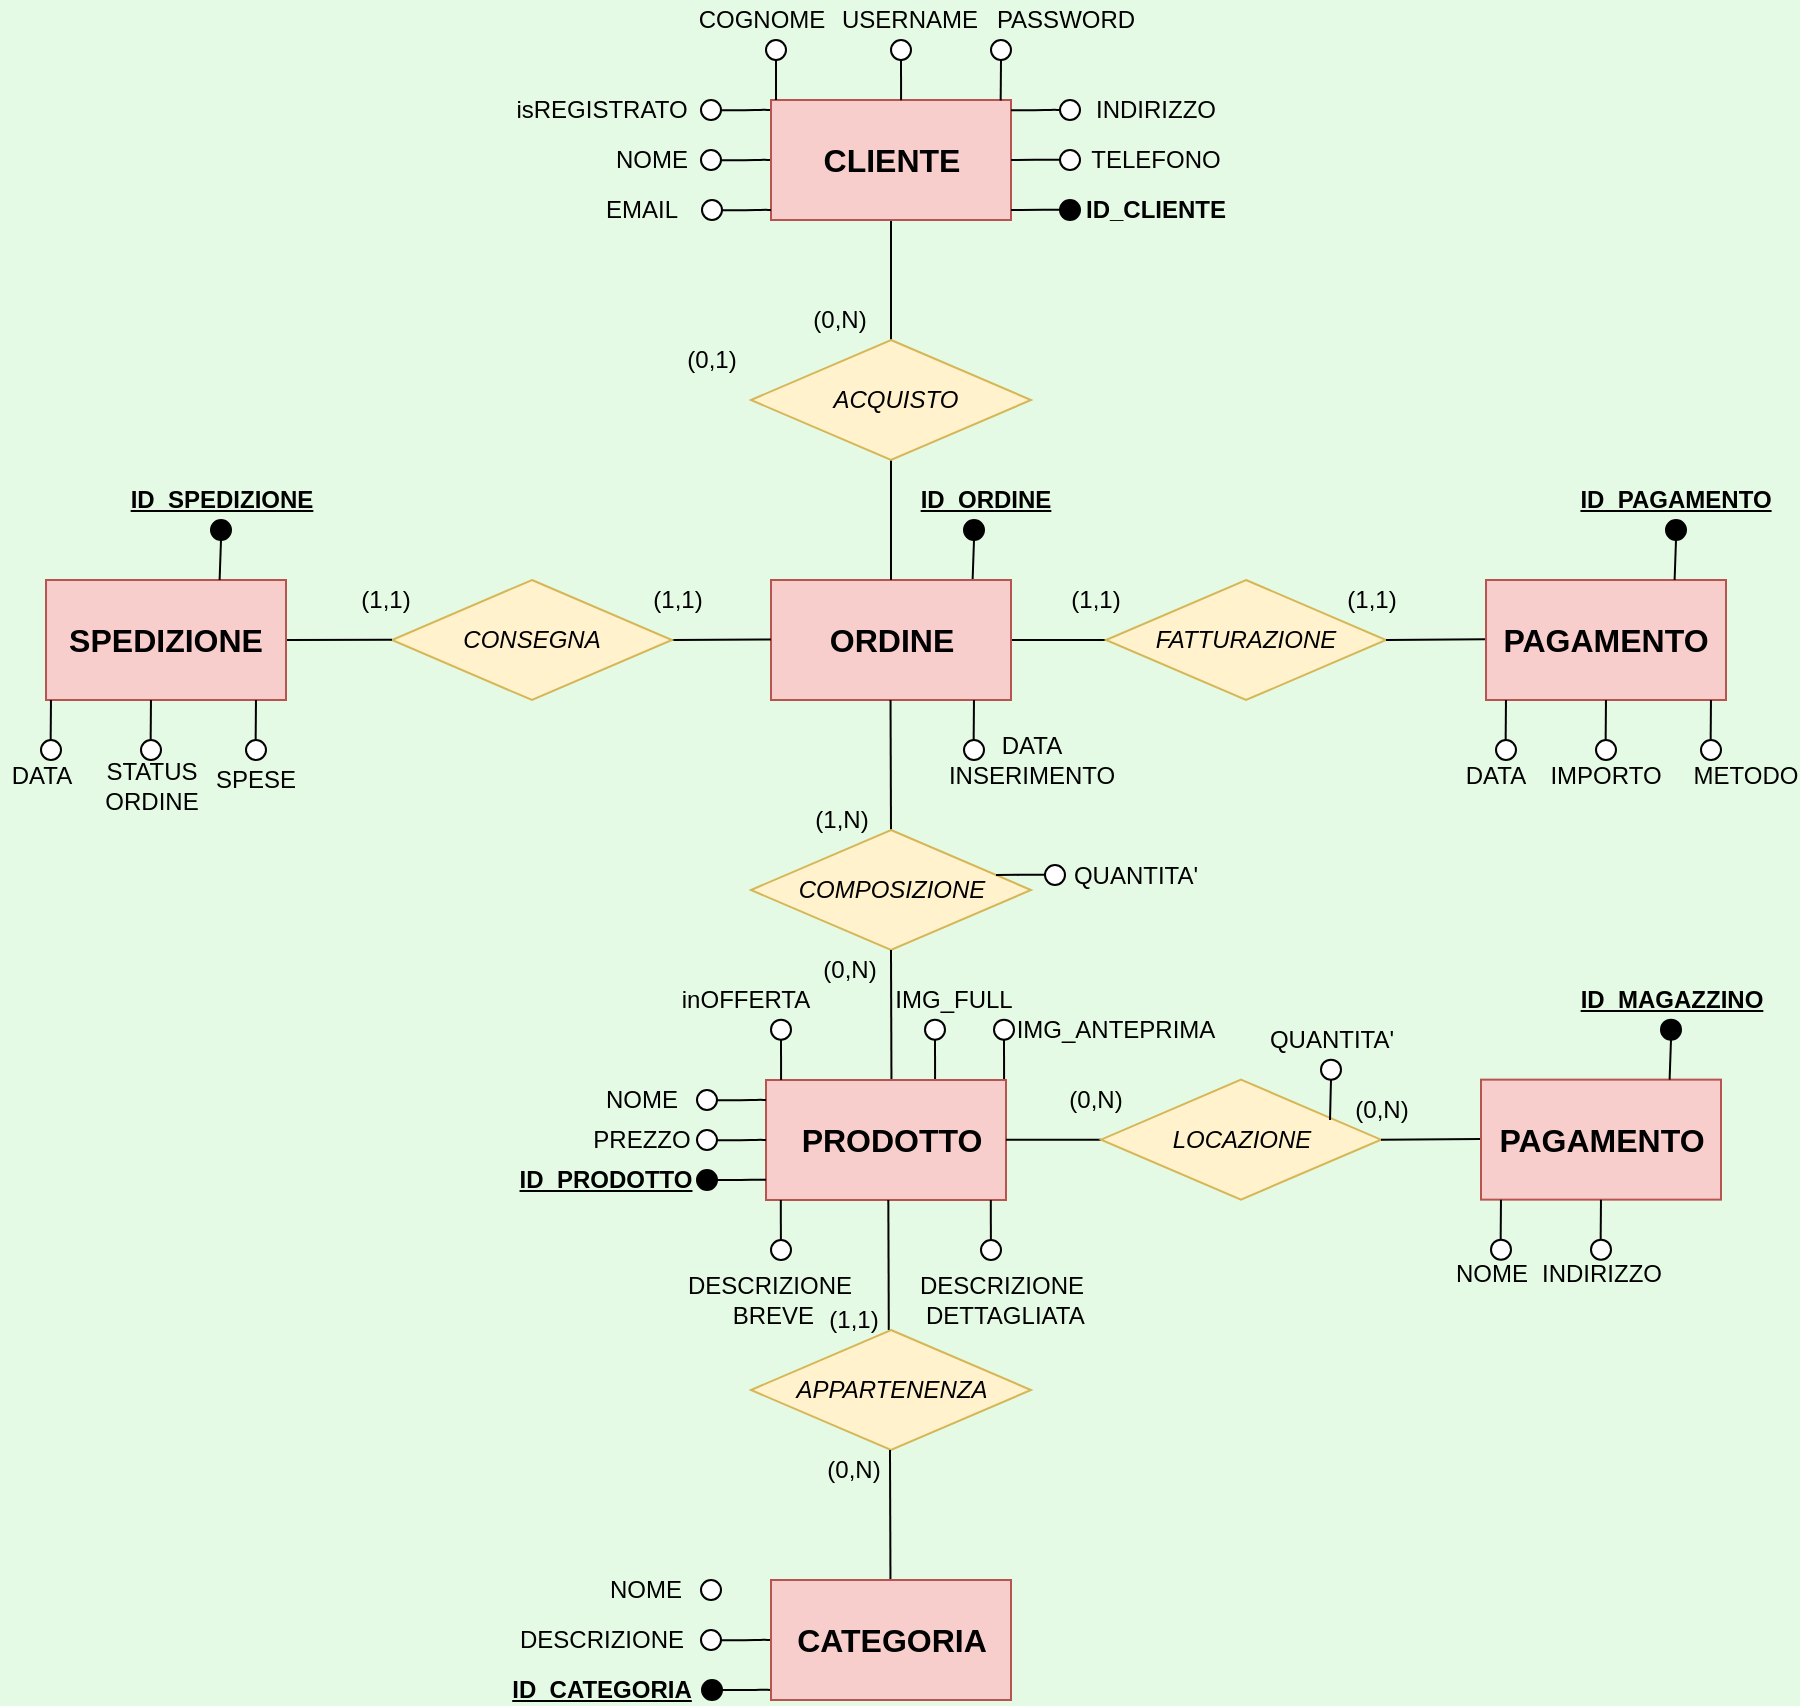 <mxfile version="14.4.8" type="github">
  <diagram id="qal2xUwV03HnHvQyyKJ_" name="Page-1">
    <mxGraphModel dx="1438" dy="548" grid="0" gridSize="10" guides="1" tooltips="1" connect="1" arrows="1" fold="1" page="0" pageScale="1" pageWidth="827" pageHeight="1169" background="#E5FAE4" math="0" shadow="0">
      <root>
        <mxCell id="0" />
        <mxCell id="1" parent="0" />
        <mxCell id="DYOanXtXaM0NkYIehZ69-20" value="ID_PRODOTTO" style="text;html=1;strokeColor=none;fillColor=none;align=center;verticalAlign=middle;whiteSpace=wrap;rounded=0;fontStyle=5" parent="1" vertex="1">
          <mxGeometry x="230" y="750" width="40" height="20" as="geometry" />
        </mxCell>
        <mxCell id="DYOanXtXaM0NkYIehZ69-23" value="PREZZO" style="text;html=1;strokeColor=none;fillColor=none;align=center;verticalAlign=middle;whiteSpace=wrap;rounded=0;" parent="1" vertex="1">
          <mxGeometry x="248" y="730" width="40" height="20" as="geometry" />
        </mxCell>
        <mxCell id="DYOanXtXaM0NkYIehZ69-41" value="QUANTITA&#39;" style="text;html=1;strokeColor=none;fillColor=none;align=center;verticalAlign=middle;whiteSpace=wrap;rounded=0;" parent="1" vertex="1">
          <mxGeometry x="592.5" y="679.82" width="40" height="20" as="geometry" />
        </mxCell>
        <mxCell id="DYOanXtXaM0NkYIehZ69-47" value="" style="ellipse;whiteSpace=wrap;html=1;fillColor=#000000;" parent="1" vertex="1">
          <mxGeometry x="295.5" y="755" width="10" height="10" as="geometry" />
        </mxCell>
        <mxCell id="DYOanXtXaM0NkYIehZ69-54" value="" style="endArrow=none;html=1;exitX=0.5;exitY=0;exitDx=0;exitDy=0;" parent="1" source="iE0uYkGe0EGQWXsVg_w--24" target="DYOanXtXaM0NkYIehZ69-55" edge="1">
          <mxGeometry width="50" height="50" relative="1" as="geometry">
            <mxPoint x="393" y="340" as="sourcePoint" />
            <mxPoint x="392.5" y="250" as="targetPoint" />
          </mxGeometry>
        </mxCell>
        <mxCell id="DYOanXtXaM0NkYIehZ69-55" value="" style="rounded=0;whiteSpace=wrap;html=1;fillColor=#f8cecc;strokeColor=#b85450;" parent="1" vertex="1">
          <mxGeometry x="332.5" y="220" width="120" height="60" as="geometry" />
        </mxCell>
        <mxCell id="DYOanXtXaM0NkYIehZ69-56" value="CLIENTE" style="text;html=1;strokeColor=none;fillColor=none;align=center;verticalAlign=middle;whiteSpace=wrap;rounded=0;fontStyle=1;fontSize=16;" parent="1" vertex="1">
          <mxGeometry x="372.5" y="240" width="40" height="20" as="geometry" />
        </mxCell>
        <mxCell id="DYOanXtXaM0NkYIehZ69-58" value="" style="endArrow=none;html=1;" parent="1" edge="1">
          <mxGeometry width="50" height="50" relative="1" as="geometry">
            <mxPoint x="532.5" y="390" as="sourcePoint" />
            <mxPoint x="532.5" y="390" as="targetPoint" />
          </mxGeometry>
        </mxCell>
        <mxCell id="DYOanXtXaM0NkYIehZ69-69" value="isREGISTRATO" style="text;html=1;strokeColor=none;fillColor=none;align=center;verticalAlign=middle;whiteSpace=wrap;rounded=0;" parent="1" vertex="1">
          <mxGeometry x="227.5" y="215" width="40" height="20" as="geometry" />
        </mxCell>
        <mxCell id="DYOanXtXaM0NkYIehZ69-74" value="" style="ellipse;whiteSpace=wrap;html=1;" parent="1" vertex="1">
          <mxGeometry x="297.5" y="220" width="10" height="10" as="geometry" />
        </mxCell>
        <mxCell id="DYOanXtXaM0NkYIehZ69-79" value="NOME" style="text;html=1;strokeColor=none;fillColor=none;align=center;verticalAlign=middle;whiteSpace=wrap;rounded=0;" parent="1" vertex="1">
          <mxGeometry x="253" y="240" width="40" height="20" as="geometry" />
        </mxCell>
        <mxCell id="DYOanXtXaM0NkYIehZ69-80" value="COGNOME" style="text;html=1;strokeColor=none;fillColor=none;align=center;verticalAlign=middle;whiteSpace=wrap;rounded=0;" parent="1" vertex="1">
          <mxGeometry x="307.5" y="170" width="40" height="20" as="geometry" />
        </mxCell>
        <mxCell id="DYOanXtXaM0NkYIehZ69-84" value="" style="ellipse;whiteSpace=wrap;html=1;" parent="1" vertex="1">
          <mxGeometry x="330" y="190" width="10" height="10" as="geometry" />
        </mxCell>
        <mxCell id="DYOanXtXaM0NkYIehZ69-87" value="USERNAME" style="text;html=1;strokeColor=none;fillColor=none;align=center;verticalAlign=middle;whiteSpace=wrap;rounded=0;" parent="1" vertex="1">
          <mxGeometry x="387" y="175" width="30" height="10" as="geometry" />
        </mxCell>
        <mxCell id="DYOanXtXaM0NkYIehZ69-88" value="PASSWORD" style="text;html=1;strokeColor=none;fillColor=none;align=center;verticalAlign=middle;whiteSpace=wrap;rounded=0;" parent="1" vertex="1">
          <mxGeometry x="460" y="170" width="40" height="20" as="geometry" />
        </mxCell>
        <mxCell id="DYOanXtXaM0NkYIehZ69-89" value="" style="ellipse;whiteSpace=wrap;html=1;" parent="1" vertex="1">
          <mxGeometry x="442.5" y="190" width="10" height="10" as="geometry" />
        </mxCell>
        <mxCell id="DYOanXtXaM0NkYIehZ69-90" value="" style="ellipse;whiteSpace=wrap;html=1;" parent="1" vertex="1">
          <mxGeometry x="392.5" y="190" width="10" height="10" as="geometry" />
        </mxCell>
        <mxCell id="DYOanXtXaM0NkYIehZ69-91" value="" style="endArrow=none;html=1;entryX=0.542;entryY=0.003;entryDx=0;entryDy=0;exitX=0.5;exitY=1;exitDx=0;exitDy=0;entryPerimeter=0;" parent="1" target="DYOanXtXaM0NkYIehZ69-55" edge="1">
          <mxGeometry width="50" height="50" relative="1" as="geometry">
            <mxPoint x="397.5" y="200" as="sourcePoint" />
            <mxPoint x="412.5" y="240" as="targetPoint" />
          </mxGeometry>
        </mxCell>
        <mxCell id="DYOanXtXaM0NkYIehZ69-92" value="" style="endArrow=none;html=1;entryX=0.957;entryY=0.004;entryDx=0;entryDy=0;entryPerimeter=0;exitX=0.5;exitY=1;exitDx=0;exitDy=0;" parent="1" source="DYOanXtXaM0NkYIehZ69-89" target="DYOanXtXaM0NkYIehZ69-55" edge="1">
          <mxGeometry width="50" height="50" relative="1" as="geometry">
            <mxPoint x="447" y="200" as="sourcePoint" />
            <mxPoint x="472.5" y="240" as="targetPoint" />
          </mxGeometry>
        </mxCell>
        <mxCell id="auYpaX9DGSH37GbMPXTJ-10" value="" style="ellipse;whiteSpace=wrap;html=1;" parent="1" vertex="1">
          <mxGeometry x="477" y="220" width="10" height="10" as="geometry" />
        </mxCell>
        <mxCell id="auYpaX9DGSH37GbMPXTJ-11" value="" style="endArrow=none;html=1;exitX=1;exitY=0.5;exitDx=0;exitDy=0;" parent="1" edge="1">
          <mxGeometry width="50" height="50" relative="1" as="geometry">
            <mxPoint x="452.5" y="250" as="sourcePoint" />
            <mxPoint x="480" y="250" as="targetPoint" />
            <Array as="points">
              <mxPoint x="474.5" y="249.86" />
            </Array>
          </mxGeometry>
        </mxCell>
        <mxCell id="auYpaX9DGSH37GbMPXTJ-12" value="" style="ellipse;whiteSpace=wrap;html=1;" parent="1" vertex="1">
          <mxGeometry x="477" y="245" width="10" height="10" as="geometry" />
        </mxCell>
        <mxCell id="auYpaX9DGSH37GbMPXTJ-13" value="INDIRIZZO" style="text;html=1;strokeColor=none;fillColor=none;align=center;verticalAlign=middle;whiteSpace=wrap;rounded=0;" parent="1" vertex="1">
          <mxGeometry x="505" y="215" width="40" height="20" as="geometry" />
        </mxCell>
        <mxCell id="auYpaX9DGSH37GbMPXTJ-14" value="TELEFONO" style="text;html=1;strokeColor=none;fillColor=none;align=center;verticalAlign=middle;whiteSpace=wrap;rounded=0;" parent="1" vertex="1">
          <mxGeometry x="505" y="240" width="40" height="20" as="geometry" />
        </mxCell>
        <mxCell id="auYpaX9DGSH37GbMPXTJ-15" value="" style="endArrow=none;html=1;exitX=1;exitY=0.5;exitDx=0;exitDy=0;" parent="1" edge="1">
          <mxGeometry width="50" height="50" relative="1" as="geometry">
            <mxPoint x="452.5" y="275" as="sourcePoint" />
            <mxPoint x="480" y="275" as="targetPoint" />
            <Array as="points">
              <mxPoint x="462.5" y="275" />
              <mxPoint x="474.5" y="274.86" />
            </Array>
          </mxGeometry>
        </mxCell>
        <mxCell id="auYpaX9DGSH37GbMPXTJ-16" value="" style="ellipse;whiteSpace=wrap;html=1;fillColor=#000000;" parent="1" vertex="1">
          <mxGeometry x="477" y="270" width="10" height="10" as="geometry" />
        </mxCell>
        <mxCell id="auYpaX9DGSH37GbMPXTJ-17" value="ID_CLIENTE" style="text;html=1;strokeColor=none;fillColor=none;align=center;verticalAlign=middle;whiteSpace=wrap;rounded=0;fontStyle=1" parent="1" vertex="1">
          <mxGeometry x="505" y="265" width="40" height="20" as="geometry" />
        </mxCell>
        <mxCell id="auYpaX9DGSH37GbMPXTJ-25" value="EMAIL" style="text;html=1;strokeColor=none;fillColor=none;align=center;verticalAlign=middle;whiteSpace=wrap;rounded=0;" parent="1" vertex="1">
          <mxGeometry x="248" y="265" width="40" height="20" as="geometry" />
        </mxCell>
        <mxCell id="auYpaX9DGSH37GbMPXTJ-30" value="QUANTITA&#39;" style="text;html=1;strokeColor=none;fillColor=none;align=center;verticalAlign=middle;whiteSpace=wrap;rounded=0;" parent="1" vertex="1">
          <mxGeometry x="495" y="597.5" width="40" height="20" as="geometry" />
        </mxCell>
        <mxCell id="auYpaX9DGSH37GbMPXTJ-42" value="DESCRIZIONE&lt;br&gt;&amp;nbsp;BREVE" style="text;html=1;strokeColor=none;fillColor=none;align=center;verticalAlign=middle;whiteSpace=wrap;rounded=0;" parent="1" vertex="1">
          <mxGeometry x="312" y="810" width="40" height="20" as="geometry" />
        </mxCell>
        <mxCell id="auYpaX9DGSH37GbMPXTJ-47" value="NOME" style="text;html=1;strokeColor=none;fillColor=none;align=center;verticalAlign=middle;whiteSpace=wrap;rounded=0;" parent="1" vertex="1">
          <mxGeometry x="248" y="710" width="40" height="20" as="geometry" />
        </mxCell>
        <mxCell id="auYpaX9DGSH37GbMPXTJ-56" value="ID_CATEGORIA" style="text;html=1;strokeColor=none;fillColor=none;align=center;verticalAlign=middle;whiteSpace=wrap;rounded=0;fontStyle=5" parent="1" vertex="1">
          <mxGeometry x="227.5" y="1010" width="40" height="10" as="geometry" />
        </mxCell>
        <mxCell id="auYpaX9DGSH37GbMPXTJ-58" value="DESCRIZIONE" style="text;html=1;strokeColor=none;fillColor=none;align=center;verticalAlign=middle;whiteSpace=wrap;rounded=0;" parent="1" vertex="1">
          <mxGeometry x="227.5" y="985" width="40" height="10" as="geometry" />
        </mxCell>
        <mxCell id="auYpaX9DGSH37GbMPXTJ-62" value="NOME" style="text;html=1;strokeColor=none;fillColor=none;align=center;verticalAlign=middle;whiteSpace=wrap;rounded=0;" parent="1" vertex="1">
          <mxGeometry x="250" y="955" width="40" height="20" as="geometry" />
        </mxCell>
        <mxCell id="auYpaX9DGSH37GbMPXTJ-69" value="" style="endArrow=none;html=1;entryX=1;entryY=0.5;entryDx=0;entryDy=0;exitX=0;exitY=0.5;exitDx=0;exitDy=0;" parent="1" source="iE0uYkGe0EGQWXsVg_w--71" target="iE0uYkGe0EGQWXsVg_w--3" edge="1">
          <mxGeometry width="50" height="50" relative="1" as="geometry">
            <mxPoint x="495" y="490" as="sourcePoint" />
            <mxPoint x="450" y="490" as="targetPoint" />
          </mxGeometry>
        </mxCell>
        <mxCell id="auYpaX9DGSH37GbMPXTJ-77" value="ID_PAGAMENTO" style="text;html=1;strokeColor=none;fillColor=none;align=center;verticalAlign=middle;whiteSpace=wrap;rounded=0;fontStyle=5" parent="1" vertex="1">
          <mxGeometry x="765" y="410" width="40" height="20" as="geometry" />
        </mxCell>
        <mxCell id="auYpaX9DGSH37GbMPXTJ-86" value="IMPORTO" style="text;html=1;strokeColor=none;fillColor=none;align=center;verticalAlign=middle;whiteSpace=wrap;rounded=0;" parent="1" vertex="1">
          <mxGeometry x="730" y="550" width="40" height="15" as="geometry" />
        </mxCell>
        <mxCell id="auYpaX9DGSH37GbMPXTJ-87" value="DATA" style="text;html=1;strokeColor=none;fillColor=none;align=center;verticalAlign=middle;whiteSpace=wrap;rounded=0;" parent="1" vertex="1">
          <mxGeometry x="675" y="550" width="40" height="15" as="geometry" />
        </mxCell>
        <mxCell id="auYpaX9DGSH37GbMPXTJ-89" value="ID_ORDINE" style="text;html=1;strokeColor=none;fillColor=none;align=center;verticalAlign=middle;whiteSpace=wrap;rounded=0;fontStyle=5" parent="1" vertex="1">
          <mxGeometry x="420" y="410" width="40" height="20" as="geometry" />
        </mxCell>
        <mxCell id="auYpaX9DGSH37GbMPXTJ-90" value="" style="ellipse;whiteSpace=wrap;html=1;fillColor=#000000;" parent="1" vertex="1">
          <mxGeometry x="429" y="430" width="10" height="10" as="geometry" />
        </mxCell>
        <mxCell id="auYpaX9DGSH37GbMPXTJ-91" value="" style="endArrow=none;html=1;" parent="1" edge="1">
          <mxGeometry width="50" height="50" relative="1" as="geometry">
            <mxPoint x="433.31" y="460" as="sourcePoint" />
            <mxPoint x="434" y="440" as="targetPoint" />
          </mxGeometry>
        </mxCell>
        <mxCell id="auYpaX9DGSH37GbMPXTJ-93" value="" style="ellipse;whiteSpace=wrap;html=1;" parent="1" vertex="1">
          <mxGeometry x="429" y="540" width="10" height="10" as="geometry" />
        </mxCell>
        <mxCell id="auYpaX9DGSH37GbMPXTJ-94" value="DATA INSERIMENTO&lt;br&gt;" style="text;html=1;strokeColor=none;fillColor=none;align=center;verticalAlign=middle;whiteSpace=wrap;rounded=0;" parent="1" vertex="1">
          <mxGeometry x="442.5" y="540" width="40" height="20" as="geometry" />
        </mxCell>
        <mxCell id="auYpaX9DGSH37GbMPXTJ-100" value="ID_SPEDIZIONE" style="text;html=1;strokeColor=none;fillColor=none;align=center;verticalAlign=middle;whiteSpace=wrap;rounded=0;fontStyle=5" parent="1" vertex="1">
          <mxGeometry x="37.5" y="415" width="40" height="10" as="geometry" />
        </mxCell>
        <mxCell id="auYpaX9DGSH37GbMPXTJ-107" value="STATUS ORDINE" style="text;html=1;strokeColor=none;fillColor=none;align=center;verticalAlign=middle;whiteSpace=wrap;rounded=0;" parent="1" vertex="1">
          <mxGeometry x="2.5" y="557.5" width="40" height="10" as="geometry" />
        </mxCell>
        <mxCell id="auYpaX9DGSH37GbMPXTJ-115" value="SPESE" style="text;html=1;strokeColor=none;fillColor=none;align=center;verticalAlign=middle;whiteSpace=wrap;rounded=0;" parent="1" vertex="1">
          <mxGeometry x="55" y="550" width="40" height="20" as="geometry" />
        </mxCell>
        <mxCell id="auYpaX9DGSH37GbMPXTJ-118" value="METODO" style="text;html=1;strokeColor=none;fillColor=none;align=center;verticalAlign=middle;whiteSpace=wrap;rounded=0;" parent="1" vertex="1">
          <mxGeometry x="800" y="547.5" width="40" height="20" as="geometry" />
        </mxCell>
        <mxCell id="auYpaX9DGSH37GbMPXTJ-123" value="IMG_FULL" style="text;html=1;strokeColor=none;fillColor=none;align=center;verticalAlign=middle;whiteSpace=wrap;rounded=0;" parent="1" vertex="1">
          <mxGeometry x="394" y="659.82" width="60" height="20" as="geometry" />
        </mxCell>
        <mxCell id="auYpaX9DGSH37GbMPXTJ-124" value="IMG_ANTEPRIMA" style="text;html=1;strokeColor=none;fillColor=none;align=center;verticalAlign=middle;whiteSpace=wrap;rounded=0;" parent="1" vertex="1">
          <mxGeometry x="474.5" y="674.82" width="60" height="20" as="geometry" />
        </mxCell>
        <mxCell id="auYpaX9DGSH37GbMPXTJ-135" value="(0,N)" style="text;html=1;strokeColor=none;fillColor=none;align=center;verticalAlign=middle;whiteSpace=wrap;rounded=0;" parent="1" vertex="1">
          <mxGeometry x="347" y="320" width="40" height="20" as="geometry" />
        </mxCell>
        <mxCell id="auYpaX9DGSH37GbMPXTJ-136" value="(1,1)" style="text;html=1;strokeColor=none;fillColor=none;align=center;verticalAlign=middle;whiteSpace=wrap;rounded=0;" parent="1" vertex="1">
          <mxGeometry x="265.5" y="460" width="40" height="20" as="geometry" />
        </mxCell>
        <mxCell id="auYpaX9DGSH37GbMPXTJ-137" value="(1,1)" style="text;html=1;strokeColor=none;fillColor=none;align=center;verticalAlign=middle;whiteSpace=wrap;rounded=0;" parent="1" vertex="1">
          <mxGeometry x="120" y="460" width="40" height="20" as="geometry" />
        </mxCell>
        <mxCell id="auYpaX9DGSH37GbMPXTJ-138" value="(0,1)" style="text;html=1;strokeColor=none;fillColor=none;align=center;verticalAlign=middle;whiteSpace=wrap;rounded=0;" parent="1" vertex="1">
          <mxGeometry x="283" y="340" width="40" height="20" as="geometry" />
        </mxCell>
        <mxCell id="auYpaX9DGSH37GbMPXTJ-140" value="(1,1)" style="text;html=1;strokeColor=none;fillColor=none;align=center;verticalAlign=middle;whiteSpace=wrap;rounded=0;" parent="1" vertex="1">
          <mxGeometry x="475" y="460" width="40" height="20" as="geometry" />
        </mxCell>
        <mxCell id="auYpaX9DGSH37GbMPXTJ-141" value="(1,1)" style="text;html=1;strokeColor=none;fillColor=none;align=center;verticalAlign=middle;whiteSpace=wrap;rounded=0;" parent="1" vertex="1">
          <mxGeometry x="612.5" y="460" width="40" height="20" as="geometry" />
        </mxCell>
        <mxCell id="auYpaX9DGSH37GbMPXTJ-142" value="(1,N)" style="text;html=1;strokeColor=none;fillColor=none;align=center;verticalAlign=middle;whiteSpace=wrap;rounded=0;" parent="1" vertex="1">
          <mxGeometry x="347.5" y="570" width="40" height="20" as="geometry" />
        </mxCell>
        <mxCell id="auYpaX9DGSH37GbMPXTJ-143" value="(0,N)" style="text;html=1;strokeColor=none;fillColor=none;align=center;verticalAlign=middle;whiteSpace=wrap;rounded=0;" parent="1" vertex="1">
          <mxGeometry x="352" y="645" width="40" height="20" as="geometry" />
        </mxCell>
        <mxCell id="auYpaX9DGSH37GbMPXTJ-144" value="(0,N)" style="text;html=1;strokeColor=none;fillColor=none;align=center;verticalAlign=middle;whiteSpace=wrap;rounded=0;" parent="1" vertex="1">
          <mxGeometry x="474.5" y="710" width="40" height="20" as="geometry" />
        </mxCell>
        <mxCell id="auYpaX9DGSH37GbMPXTJ-145" value="(0,N)" style="text;html=1;strokeColor=none;fillColor=none;align=center;verticalAlign=middle;whiteSpace=wrap;rounded=0;" parent="1" vertex="1">
          <mxGeometry x="617.5" y="715" width="40" height="20" as="geometry" />
        </mxCell>
        <mxCell id="auYpaX9DGSH37GbMPXTJ-146" value="(1,1)" style="text;html=1;strokeColor=none;fillColor=none;align=center;verticalAlign=middle;whiteSpace=wrap;rounded=0;" parent="1" vertex="1">
          <mxGeometry x="354" y="820" width="40" height="20" as="geometry" />
        </mxCell>
        <mxCell id="auYpaX9DGSH37GbMPXTJ-148" value="(0,N)" style="text;html=1;strokeColor=none;fillColor=none;align=center;verticalAlign=middle;whiteSpace=wrap;rounded=0;" parent="1" vertex="1">
          <mxGeometry x="354" y="895" width="40" height="20" as="geometry" />
        </mxCell>
        <mxCell id="iE0uYkGe0EGQWXsVg_w--3" value="" style="rounded=0;whiteSpace=wrap;html=1;fillColor=#f8cecc;strokeColor=#b85450;" parent="1" vertex="1">
          <mxGeometry x="332.5" y="460" width="120" height="60" as="geometry" />
        </mxCell>
        <mxCell id="iE0uYkGe0EGQWXsVg_w--4" value="" style="endArrow=none;html=1;exitX=0.5;exitY=0;exitDx=0;exitDy=0;" parent="1" source="iE0uYkGe0EGQWXsVg_w--3" edge="1">
          <mxGeometry width="50" height="50" relative="1" as="geometry">
            <mxPoint x="392.83" y="460" as="sourcePoint" />
            <mxPoint x="392.497" y="400" as="targetPoint" />
          </mxGeometry>
        </mxCell>
        <mxCell id="iE0uYkGe0EGQWXsVg_w--5" value="ORDINE" style="text;html=1;strokeColor=none;fillColor=none;align=center;verticalAlign=middle;whiteSpace=wrap;rounded=0;fontStyle=1;fontSize=16;" parent="1" vertex="1">
          <mxGeometry x="372.5" y="467.5" width="40" height="45" as="geometry" />
        </mxCell>
        <mxCell id="iE0uYkGe0EGQWXsVg_w--10" value="" style="endArrow=none;html=1;entryX=0.536;entryY=-0.016;entryDx=0;entryDy=0;entryPerimeter=0;exitX=0.5;exitY=1;exitDx=0;exitDy=0;" parent="1" source="DYOanXtXaM0NkYIehZ69-84" edge="1">
          <mxGeometry width="50" height="50" relative="1" as="geometry">
            <mxPoint x="335" y="201" as="sourcePoint" />
            <mxPoint x="335.0" y="220.0" as="targetPoint" />
          </mxGeometry>
        </mxCell>
        <mxCell id="iE0uYkGe0EGQWXsVg_w--17" value="" style="endArrow=none;html=1;entryX=0;entryY=0.5;entryDx=0;entryDy=0;" parent="1" edge="1">
          <mxGeometry width="50" height="50" relative="1" as="geometry">
            <mxPoint x="452.5" y="225.1" as="sourcePoint" />
            <mxPoint x="477.0" y="225" as="targetPoint" />
            <Array as="points">
              <mxPoint x="464.5" y="225.1" />
              <mxPoint x="474.5" y="224.9" />
            </Array>
          </mxGeometry>
        </mxCell>
        <mxCell id="iE0uYkGe0EGQWXsVg_w--18" value="" style="endArrow=none;html=1;entryX=0;entryY=0.5;entryDx=0;entryDy=0;" parent="1" edge="1">
          <mxGeometry width="50" height="50" relative="1" as="geometry">
            <mxPoint x="307.5" y="225.1" as="sourcePoint" />
            <mxPoint x="332.0" y="225" as="targetPoint" />
            <Array as="points">
              <mxPoint x="319.5" y="225.1" />
              <mxPoint x="329.5" y="224.9" />
            </Array>
          </mxGeometry>
        </mxCell>
        <mxCell id="iE0uYkGe0EGQWXsVg_w--19" value="" style="ellipse;whiteSpace=wrap;html=1;" parent="1" vertex="1">
          <mxGeometry x="297.5" y="245" width="10" height="10" as="geometry" />
        </mxCell>
        <mxCell id="iE0uYkGe0EGQWXsVg_w--20" value="" style="endArrow=none;html=1;entryX=0;entryY=0.5;entryDx=0;entryDy=0;" parent="1" edge="1">
          <mxGeometry width="50" height="50" relative="1" as="geometry">
            <mxPoint x="307.5" y="250.1" as="sourcePoint" />
            <mxPoint x="332.0" y="250" as="targetPoint" />
            <Array as="points">
              <mxPoint x="319.5" y="250.1" />
              <mxPoint x="329.5" y="249.9" />
            </Array>
          </mxGeometry>
        </mxCell>
        <mxCell id="iE0uYkGe0EGQWXsVg_w--21" value="" style="ellipse;whiteSpace=wrap;html=1;" parent="1" vertex="1">
          <mxGeometry x="298" y="270" width="10" height="10" as="geometry" />
        </mxCell>
        <mxCell id="iE0uYkGe0EGQWXsVg_w--22" value="" style="endArrow=none;html=1;entryX=0;entryY=0.5;entryDx=0;entryDy=0;" parent="1" edge="1">
          <mxGeometry width="50" height="50" relative="1" as="geometry">
            <mxPoint x="308" y="275.1" as="sourcePoint" />
            <mxPoint x="332.5" y="275" as="targetPoint" />
            <Array as="points">
              <mxPoint x="320" y="275.1" />
              <mxPoint x="330" y="274.9" />
            </Array>
          </mxGeometry>
        </mxCell>
        <mxCell id="iE0uYkGe0EGQWXsVg_w--24" value="" style="rhombus;whiteSpace=wrap;html=1;fillColor=#fff2cc;strokeColor=#d6b656;" parent="1" vertex="1">
          <mxGeometry x="322.5" y="340" width="140" height="60" as="geometry" />
        </mxCell>
        <mxCell id="iE0uYkGe0EGQWXsVg_w--25" value="ACQUISTO" style="text;html=1;strokeColor=none;fillColor=none;align=center;verticalAlign=middle;whiteSpace=wrap;rounded=0;fontStyle=2" parent="1" vertex="1">
          <mxGeometry x="375" y="360" width="40" height="20" as="geometry" />
        </mxCell>
        <mxCell id="iE0uYkGe0EGQWXsVg_w--26" value="" style="endArrow=none;html=1;exitX=0.5;exitY=0;exitDx=0;exitDy=0;" parent="1" source="iE0uYkGe0EGQWXsVg_w--28" edge="1">
          <mxGeometry width="50" height="50" relative="1" as="geometry">
            <mxPoint x="392.27" y="580" as="sourcePoint" />
            <mxPoint x="392.267" y="520" as="targetPoint" />
          </mxGeometry>
        </mxCell>
        <mxCell id="iE0uYkGe0EGQWXsVg_w--28" value="COMPOSIZIONE" style="rhombus;whiteSpace=wrap;html=1;fillColor=#fff2cc;strokeColor=#d6b656;fontStyle=2" parent="1" vertex="1">
          <mxGeometry x="322.5" y="585" width="140" height="60" as="geometry" />
        </mxCell>
        <mxCell id="iE0uYkGe0EGQWXsVg_w--29" value="" style="endArrow=none;html=1;exitX=1;exitY=0.5;exitDx=0;exitDy=0;" parent="1" edge="1">
          <mxGeometry width="50" height="50" relative="1" as="geometry">
            <mxPoint x="445" y="607.5" as="sourcePoint" />
            <mxPoint x="472.5" y="607.5" as="targetPoint" />
            <Array as="points">
              <mxPoint x="467" y="607.36" />
            </Array>
          </mxGeometry>
        </mxCell>
        <mxCell id="iE0uYkGe0EGQWXsVg_w--30" value="" style="ellipse;whiteSpace=wrap;html=1;" parent="1" vertex="1">
          <mxGeometry x="469.5" y="602.5" width="10" height="10" as="geometry" />
        </mxCell>
        <mxCell id="iE0uYkGe0EGQWXsVg_w--32" value="" style="endArrow=none;html=1;exitX=0.5;exitY=0;exitDx=0;exitDy=0;" parent="1" edge="1">
          <mxGeometry width="50" height="50" relative="1" as="geometry">
            <mxPoint x="392.73" y="710" as="sourcePoint" />
            <mxPoint x="392.497" y="645.0" as="targetPoint" />
          </mxGeometry>
        </mxCell>
        <mxCell id="iE0uYkGe0EGQWXsVg_w--33" value="" style="endArrow=none;html=1;entryX=0.957;entryY=0.004;entryDx=0;entryDy=0;entryPerimeter=0;exitX=0.5;exitY=1;exitDx=0;exitDy=0;" parent="1" edge="1">
          <mxGeometry width="50" height="50" relative="1" as="geometry">
            <mxPoint x="433.99" y="520" as="sourcePoint" />
            <mxPoint x="433.83" y="540.24" as="targetPoint" />
          </mxGeometry>
        </mxCell>
        <mxCell id="iE0uYkGe0EGQWXsVg_w--35" value="" style="ellipse;whiteSpace=wrap;html=1;" parent="1" vertex="1">
          <mxGeometry x="409.5" y="679.82" width="10" height="10" as="geometry" />
        </mxCell>
        <mxCell id="iE0uYkGe0EGQWXsVg_w--36" value="" style="endArrow=none;html=1;entryX=0.542;entryY=0.003;entryDx=0;entryDy=0;exitX=0.5;exitY=1;exitDx=0;exitDy=0;entryPerimeter=0;" parent="1" edge="1">
          <mxGeometry width="50" height="50" relative="1" as="geometry">
            <mxPoint x="414.5" y="689.82" as="sourcePoint" />
            <mxPoint x="414.54" y="710.0" as="targetPoint" />
          </mxGeometry>
        </mxCell>
        <mxCell id="iE0uYkGe0EGQWXsVg_w--37" value="" style="ellipse;whiteSpace=wrap;html=1;" parent="1" vertex="1">
          <mxGeometry x="444" y="679.82" width="10" height="10" as="geometry" />
        </mxCell>
        <mxCell id="iE0uYkGe0EGQWXsVg_w--38" value="" style="endArrow=none;html=1;entryX=0.542;entryY=0.003;entryDx=0;entryDy=0;exitX=0.5;exitY=1;exitDx=0;exitDy=0;entryPerimeter=0;" parent="1" edge="1">
          <mxGeometry width="50" height="50" relative="1" as="geometry">
            <mxPoint x="449" y="689.82" as="sourcePoint" />
            <mxPoint x="449.04" y="710" as="targetPoint" />
          </mxGeometry>
        </mxCell>
        <mxCell id="iE0uYkGe0EGQWXsVg_w--41" value="" style="rounded=0;whiteSpace=wrap;html=1;fillColor=#f8cecc;strokeColor=#b85450;" parent="1" vertex="1">
          <mxGeometry x="330" y="710" width="120" height="60" as="geometry" />
        </mxCell>
        <mxCell id="iE0uYkGe0EGQWXsVg_w--42" value="PRODOTTO" style="text;html=1;strokeColor=none;fillColor=none;align=center;verticalAlign=middle;whiteSpace=wrap;rounded=0;fontStyle=1;fontSize=16;" parent="1" vertex="1">
          <mxGeometry x="337.5" y="730" width="110" height="20" as="geometry" />
        </mxCell>
        <mxCell id="iE0uYkGe0EGQWXsVg_w--43" value="" style="ellipse;whiteSpace=wrap;html=1;" parent="1" vertex="1">
          <mxGeometry x="332.5" y="679.82" width="10" height="10" as="geometry" />
        </mxCell>
        <mxCell id="iE0uYkGe0EGQWXsVg_w--44" value="" style="endArrow=none;html=1;entryX=0.542;entryY=0.003;entryDx=0;entryDy=0;exitX=0.5;exitY=1;exitDx=0;exitDy=0;entryPerimeter=0;" parent="1" edge="1">
          <mxGeometry width="50" height="50" relative="1" as="geometry">
            <mxPoint x="337.5" y="689.82" as="sourcePoint" />
            <mxPoint x="337.54" y="710" as="targetPoint" />
          </mxGeometry>
        </mxCell>
        <mxCell id="iE0uYkGe0EGQWXsVg_w--45" value="inOFFERTA" style="text;html=1;strokeColor=none;fillColor=none;align=center;verticalAlign=middle;whiteSpace=wrap;rounded=0;" parent="1" vertex="1">
          <mxGeometry x="290" y="659.82" width="60" height="20" as="geometry" />
        </mxCell>
        <mxCell id="iE0uYkGe0EGQWXsVg_w--46" value="" style="ellipse;whiteSpace=wrap;html=1;" parent="1" vertex="1">
          <mxGeometry x="295.5" y="715" width="10" height="10" as="geometry" />
        </mxCell>
        <mxCell id="iE0uYkGe0EGQWXsVg_w--47" value="" style="endArrow=none;html=1;entryX=0;entryY=0.5;entryDx=0;entryDy=0;" parent="1" edge="1">
          <mxGeometry width="50" height="50" relative="1" as="geometry">
            <mxPoint x="305.5" y="720.1" as="sourcePoint" />
            <mxPoint x="330.0" y="720" as="targetPoint" />
            <Array as="points">
              <mxPoint x="317.5" y="720.1" />
              <mxPoint x="327.5" y="719.9" />
            </Array>
          </mxGeometry>
        </mxCell>
        <mxCell id="iE0uYkGe0EGQWXsVg_w--50" value="" style="ellipse;whiteSpace=wrap;html=1;" parent="1" vertex="1">
          <mxGeometry x="295.5" y="735" width="10" height="10" as="geometry" />
        </mxCell>
        <mxCell id="iE0uYkGe0EGQWXsVg_w--51" value="" style="endArrow=none;html=1;entryX=0;entryY=0.5;entryDx=0;entryDy=0;" parent="1" edge="1">
          <mxGeometry width="50" height="50" relative="1" as="geometry">
            <mxPoint x="305.5" y="740.1" as="sourcePoint" />
            <mxPoint x="330.0" y="740" as="targetPoint" />
            <Array as="points">
              <mxPoint x="317.5" y="740.1" />
              <mxPoint x="327.5" y="739.9" />
            </Array>
          </mxGeometry>
        </mxCell>
        <mxCell id="iE0uYkGe0EGQWXsVg_w--52" value="" style="endArrow=none;html=1;entryX=0;entryY=0.5;entryDx=0;entryDy=0;" parent="1" edge="1">
          <mxGeometry width="50" height="50" relative="1" as="geometry">
            <mxPoint x="305.5" y="760.0" as="sourcePoint" />
            <mxPoint x="330.0" y="759.9" as="targetPoint" />
            <Array as="points">
              <mxPoint x="317.5" y="760" />
              <mxPoint x="327.5" y="759.8" />
            </Array>
          </mxGeometry>
        </mxCell>
        <mxCell id="iE0uYkGe0EGQWXsVg_w--53" value="" style="endArrow=none;html=1;entryX=0.542;entryY=0.003;entryDx=0;entryDy=0;exitX=0.5;exitY=1;exitDx=0;exitDy=0;entryPerimeter=0;" parent="1" edge="1">
          <mxGeometry width="50" height="50" relative="1" as="geometry">
            <mxPoint x="337.4" y="770.0" as="sourcePoint" />
            <mxPoint x="337.44" y="790.18" as="targetPoint" />
          </mxGeometry>
        </mxCell>
        <mxCell id="iE0uYkGe0EGQWXsVg_w--54" value="" style="ellipse;whiteSpace=wrap;html=1;" parent="1" vertex="1">
          <mxGeometry x="332.5" y="790" width="10" height="10" as="geometry" />
        </mxCell>
        <mxCell id="iE0uYkGe0EGQWXsVg_w--55" value="" style="endArrow=none;html=1;exitX=0.5;exitY=0;exitDx=0;exitDy=0;" parent="1" edge="1">
          <mxGeometry width="50" height="50" relative="1" as="geometry">
            <mxPoint x="391.4" y="835" as="sourcePoint" />
            <mxPoint x="391.167" y="770" as="targetPoint" />
          </mxGeometry>
        </mxCell>
        <mxCell id="iE0uYkGe0EGQWXsVg_w--57" value="APPARTENENZA" style="rhombus;whiteSpace=wrap;html=1;fillColor=#fff2cc;strokeColor=#d6b656;fontStyle=2" parent="1" vertex="1">
          <mxGeometry x="322.5" y="835" width="140" height="60" as="geometry" />
        </mxCell>
        <mxCell id="iE0uYkGe0EGQWXsVg_w--58" value="" style="endArrow=none;html=1;exitX=0.5;exitY=0;exitDx=0;exitDy=0;" parent="1" edge="1">
          <mxGeometry width="50" height="50" relative="1" as="geometry">
            <mxPoint x="392.23" y="960" as="sourcePoint" />
            <mxPoint x="391.997" y="895" as="targetPoint" />
          </mxGeometry>
        </mxCell>
        <mxCell id="iE0uYkGe0EGQWXsVg_w--59" value="CATEGORIA" style="rounded=0;whiteSpace=wrap;html=1;fillColor=#f8cecc;strokeColor=#b85450;fontStyle=1;fontSize=16;" parent="1" vertex="1">
          <mxGeometry x="332.5" y="960" width="120" height="60" as="geometry" />
        </mxCell>
        <mxCell id="iE0uYkGe0EGQWXsVg_w--61" value="DESCRIZIONE&lt;br&gt;&amp;nbsp;DETTAGLIATA" style="text;html=1;strokeColor=none;fillColor=none;align=center;verticalAlign=middle;whiteSpace=wrap;rounded=0;" parent="1" vertex="1">
          <mxGeometry x="427.5" y="810" width="40" height="20" as="geometry" />
        </mxCell>
        <mxCell id="iE0uYkGe0EGQWXsVg_w--62" value="" style="endArrow=none;html=1;entryX=0.542;entryY=0.003;entryDx=0;entryDy=0;exitX=0.5;exitY=1;exitDx=0;exitDy=0;entryPerimeter=0;" parent="1" edge="1">
          <mxGeometry width="50" height="50" relative="1" as="geometry">
            <mxPoint x="442.4" y="770.0" as="sourcePoint" />
            <mxPoint x="442.44" y="790.18" as="targetPoint" />
          </mxGeometry>
        </mxCell>
        <mxCell id="iE0uYkGe0EGQWXsVg_w--63" value="" style="ellipse;whiteSpace=wrap;html=1;" parent="1" vertex="1">
          <mxGeometry x="437.5" y="790" width="10" height="10" as="geometry" />
        </mxCell>
        <mxCell id="iE0uYkGe0EGQWXsVg_w--65" value="" style="ellipse;whiteSpace=wrap;html=1;" parent="1" vertex="1">
          <mxGeometry x="297.5" y="960" width="10" height="10" as="geometry" />
        </mxCell>
        <mxCell id="iE0uYkGe0EGQWXsVg_w--67" value="" style="ellipse;whiteSpace=wrap;html=1;" parent="1" vertex="1">
          <mxGeometry x="297.5" y="985" width="10" height="10" as="geometry" />
        </mxCell>
        <mxCell id="iE0uYkGe0EGQWXsVg_w--68" value="" style="endArrow=none;html=1;entryX=0;entryY=0.5;entryDx=0;entryDy=0;" parent="1" edge="1">
          <mxGeometry width="50" height="50" relative="1" as="geometry">
            <mxPoint x="307.5" y="990.1" as="sourcePoint" />
            <mxPoint x="332.0" y="990" as="targetPoint" />
            <Array as="points">
              <mxPoint x="319.5" y="990.1" />
              <mxPoint x="329.5" y="989.9" />
            </Array>
          </mxGeometry>
        </mxCell>
        <mxCell id="iE0uYkGe0EGQWXsVg_w--69" value="" style="endArrow=none;html=1;entryX=0;entryY=0.5;entryDx=0;entryDy=0;" parent="1" edge="1">
          <mxGeometry width="50" height="50" relative="1" as="geometry">
            <mxPoint x="307.5" y="1015.06" as="sourcePoint" />
            <mxPoint x="332.0" y="1014.96" as="targetPoint" />
            <Array as="points">
              <mxPoint x="319.5" y="1015.06" />
              <mxPoint x="329.5" y="1014.86" />
            </Array>
          </mxGeometry>
        </mxCell>
        <mxCell id="iE0uYkGe0EGQWXsVg_w--70" value="" style="ellipse;whiteSpace=wrap;html=1;fillColor=#000000;" parent="1" vertex="1">
          <mxGeometry x="298" y="1010" width="10" height="10" as="geometry" />
        </mxCell>
        <mxCell id="iE0uYkGe0EGQWXsVg_w--71" value="FATTURAZIONE" style="rhombus;whiteSpace=wrap;html=1;fillColor=#fff2cc;strokeColor=#d6b656;fontStyle=2" parent="1" vertex="1">
          <mxGeometry x="500" y="460" width="140" height="60" as="geometry" />
        </mxCell>
        <mxCell id="iE0uYkGe0EGQWXsVg_w--72" value="" style="endArrow=none;html=1;entryX=1;entryY=0.5;entryDx=0;entryDy=0;exitX=0;exitY=0.5;exitDx=0;exitDy=0;" parent="1" target="iE0uYkGe0EGQWXsVg_w--71" edge="1">
          <mxGeometry width="50" height="50" relative="1" as="geometry">
            <mxPoint x="690" y="489.66" as="sourcePoint" />
            <mxPoint x="642.5" y="489.66" as="targetPoint" />
          </mxGeometry>
        </mxCell>
        <mxCell id="iE0uYkGe0EGQWXsVg_w--73" value="PAGAMENTO" style="rounded=0;whiteSpace=wrap;html=1;fillColor=#f8cecc;strokeColor=#b85450;fontStyle=1;fontSize=16;" parent="1" vertex="1">
          <mxGeometry x="690" y="460" width="120" height="60" as="geometry" />
        </mxCell>
        <mxCell id="iE0uYkGe0EGQWXsVg_w--77" value="" style="ellipse;whiteSpace=wrap;html=1;" parent="1" vertex="1">
          <mxGeometry x="695" y="540" width="10" height="10" as="geometry" />
        </mxCell>
        <mxCell id="iE0uYkGe0EGQWXsVg_w--78" value="" style="endArrow=none;html=1;entryX=0.957;entryY=0.004;entryDx=0;entryDy=0;entryPerimeter=0;exitX=0.5;exitY=1;exitDx=0;exitDy=0;" parent="1" edge="1">
          <mxGeometry width="50" height="50" relative="1" as="geometry">
            <mxPoint x="699.99" y="520" as="sourcePoint" />
            <mxPoint x="699.83" y="540.24" as="targetPoint" />
          </mxGeometry>
        </mxCell>
        <mxCell id="iE0uYkGe0EGQWXsVg_w--79" value="" style="ellipse;whiteSpace=wrap;html=1;" parent="1" vertex="1">
          <mxGeometry x="797.5" y="540" width="10" height="10" as="geometry" />
        </mxCell>
        <mxCell id="iE0uYkGe0EGQWXsVg_w--80" value="" style="endArrow=none;html=1;entryX=0.957;entryY=0.004;entryDx=0;entryDy=0;entryPerimeter=0;exitX=0.5;exitY=1;exitDx=0;exitDy=0;" parent="1" edge="1">
          <mxGeometry width="50" height="50" relative="1" as="geometry">
            <mxPoint x="802.49" y="520" as="sourcePoint" />
            <mxPoint x="802.33" y="540.24" as="targetPoint" />
          </mxGeometry>
        </mxCell>
        <mxCell id="iE0uYkGe0EGQWXsVg_w--81" value="" style="ellipse;whiteSpace=wrap;html=1;" parent="1" vertex="1">
          <mxGeometry x="745" y="540" width="10" height="10" as="geometry" />
        </mxCell>
        <mxCell id="iE0uYkGe0EGQWXsVg_w--82" value="" style="endArrow=none;html=1;entryX=0.957;entryY=0.004;entryDx=0;entryDy=0;entryPerimeter=0;exitX=0.5;exitY=1;exitDx=0;exitDy=0;" parent="1" edge="1">
          <mxGeometry width="50" height="50" relative="1" as="geometry">
            <mxPoint x="749.99" y="520" as="sourcePoint" />
            <mxPoint x="749.83" y="540.24" as="targetPoint" />
          </mxGeometry>
        </mxCell>
        <mxCell id="iE0uYkGe0EGQWXsVg_w--83" value="" style="ellipse;whiteSpace=wrap;html=1;fillColor=#000000;" parent="1" vertex="1">
          <mxGeometry x="780" y="430" width="10" height="10" as="geometry" />
        </mxCell>
        <mxCell id="iE0uYkGe0EGQWXsVg_w--84" value="" style="endArrow=none;html=1;" parent="1" edge="1">
          <mxGeometry width="50" height="50" relative="1" as="geometry">
            <mxPoint x="784.31" y="460.0" as="sourcePoint" />
            <mxPoint x="785.0" y="440.0" as="targetPoint" />
          </mxGeometry>
        </mxCell>
        <mxCell id="iE0uYkGe0EGQWXsVg_w--86" value="" style="endArrow=none;html=1;entryX=1;entryY=0.5;entryDx=0;entryDy=0;exitX=0;exitY=0.5;exitDx=0;exitDy=0;" parent="1" target="iE0uYkGe0EGQWXsVg_w--87" edge="1">
          <mxGeometry width="50" height="50" relative="1" as="geometry">
            <mxPoint x="332.5" y="489.71" as="sourcePoint" />
            <mxPoint x="285" y="489.71" as="targetPoint" />
          </mxGeometry>
        </mxCell>
        <mxCell id="iE0uYkGe0EGQWXsVg_w--87" value="CONSEGNA" style="rhombus;whiteSpace=wrap;html=1;fillColor=#fff2cc;strokeColor=#d6b656;fontStyle=2" parent="1" vertex="1">
          <mxGeometry x="143" y="460" width="140" height="60" as="geometry" />
        </mxCell>
        <mxCell id="iE0uYkGe0EGQWXsVg_w--88" value="" style="endArrow=none;html=1;entryX=1;entryY=0.5;entryDx=0;entryDy=0;exitX=0;exitY=0.5;exitDx=0;exitDy=0;" parent="1" target="iE0uYkGe0EGQWXsVg_w--89" edge="1">
          <mxGeometry width="50" height="50" relative="1" as="geometry">
            <mxPoint x="143" y="489.85" as="sourcePoint" />
            <mxPoint x="93.5" y="490.14" as="targetPoint" />
          </mxGeometry>
        </mxCell>
        <mxCell id="iE0uYkGe0EGQWXsVg_w--89" value="SPEDIZIONE" style="rounded=0;whiteSpace=wrap;html=1;fillColor=#f8cecc;strokeColor=#b85450;fontStyle=1;fontSize=16;" parent="1" vertex="1">
          <mxGeometry x="-30" y="460" width="120" height="60" as="geometry" />
        </mxCell>
        <mxCell id="iE0uYkGe0EGQWXsVg_w--90" value="" style="ellipse;whiteSpace=wrap;html=1;fillColor=#000000;" parent="1" vertex="1">
          <mxGeometry x="52.5" y="430" width="10" height="10" as="geometry" />
        </mxCell>
        <mxCell id="iE0uYkGe0EGQWXsVg_w--91" value="" style="endArrow=none;html=1;" parent="1" edge="1">
          <mxGeometry width="50" height="50" relative="1" as="geometry">
            <mxPoint x="56.81" y="460" as="sourcePoint" />
            <mxPoint x="57.5" y="440" as="targetPoint" />
          </mxGeometry>
        </mxCell>
        <mxCell id="iE0uYkGe0EGQWXsVg_w--93" value="DATA" style="text;html=1;strokeColor=none;fillColor=none;align=center;verticalAlign=middle;whiteSpace=wrap;rounded=0;" parent="1" vertex="1">
          <mxGeometry x="-52.5" y="550" width="40" height="15" as="geometry" />
        </mxCell>
        <mxCell id="iE0uYkGe0EGQWXsVg_w--95" value="" style="ellipse;whiteSpace=wrap;html=1;" parent="1" vertex="1">
          <mxGeometry x="-32.5" y="540" width="10" height="10" as="geometry" />
        </mxCell>
        <mxCell id="iE0uYkGe0EGQWXsVg_w--96" value="" style="endArrow=none;html=1;entryX=0.957;entryY=0.004;entryDx=0;entryDy=0;entryPerimeter=0;exitX=0.5;exitY=1;exitDx=0;exitDy=0;" parent="1" edge="1">
          <mxGeometry width="50" height="50" relative="1" as="geometry">
            <mxPoint x="-27.51" y="520" as="sourcePoint" />
            <mxPoint x="-27.67" y="540.24" as="targetPoint" />
          </mxGeometry>
        </mxCell>
        <mxCell id="iE0uYkGe0EGQWXsVg_w--97" value="" style="ellipse;whiteSpace=wrap;html=1;" parent="1" vertex="1">
          <mxGeometry x="70" y="540" width="10" height="10" as="geometry" />
        </mxCell>
        <mxCell id="iE0uYkGe0EGQWXsVg_w--98" value="" style="endArrow=none;html=1;entryX=0.957;entryY=0.004;entryDx=0;entryDy=0;entryPerimeter=0;exitX=0.5;exitY=1;exitDx=0;exitDy=0;" parent="1" edge="1">
          <mxGeometry width="50" height="50" relative="1" as="geometry">
            <mxPoint x="74.99" y="520" as="sourcePoint" />
            <mxPoint x="74.83" y="540.24" as="targetPoint" />
          </mxGeometry>
        </mxCell>
        <mxCell id="iE0uYkGe0EGQWXsVg_w--99" value="" style="ellipse;whiteSpace=wrap;html=1;" parent="1" vertex="1">
          <mxGeometry x="17.5" y="540" width="10" height="10" as="geometry" />
        </mxCell>
        <mxCell id="iE0uYkGe0EGQWXsVg_w--100" value="" style="endArrow=none;html=1;entryX=0.957;entryY=0.004;entryDx=0;entryDy=0;entryPerimeter=0;exitX=0.5;exitY=1;exitDx=0;exitDy=0;" parent="1" edge="1">
          <mxGeometry width="50" height="50" relative="1" as="geometry">
            <mxPoint x="22.49" y="520" as="sourcePoint" />
            <mxPoint x="22.33" y="540.24" as="targetPoint" />
          </mxGeometry>
        </mxCell>
        <mxCell id="iE0uYkGe0EGQWXsVg_w--101" value="" style="endArrow=none;html=1;entryX=1;entryY=0.5;entryDx=0;entryDy=0;exitX=0;exitY=0.5;exitDx=0;exitDy=0;" parent="1" source="iE0uYkGe0EGQWXsVg_w--108" edge="1">
          <mxGeometry width="50" height="50" relative="1" as="geometry">
            <mxPoint x="492.5" y="739.82" as="sourcePoint" />
            <mxPoint x="450" y="739.82" as="targetPoint" />
          </mxGeometry>
        </mxCell>
        <mxCell id="iE0uYkGe0EGQWXsVg_w--102" value="ID_MAGAZZINO&lt;br&gt;" style="text;html=1;strokeColor=none;fillColor=none;align=center;verticalAlign=middle;whiteSpace=wrap;rounded=0;fontStyle=5" parent="1" vertex="1">
          <mxGeometry x="762.5" y="659.82" width="40" height="20" as="geometry" />
        </mxCell>
        <mxCell id="iE0uYkGe0EGQWXsVg_w--103" value="INDIRIZZO" style="text;html=1;strokeColor=none;fillColor=none;align=center;verticalAlign=middle;whiteSpace=wrap;rounded=0;" parent="1" vertex="1">
          <mxGeometry x="727.5" y="799.82" width="40" height="15" as="geometry" />
        </mxCell>
        <mxCell id="iE0uYkGe0EGQWXsVg_w--104" value="NOME" style="text;html=1;strokeColor=none;fillColor=none;align=center;verticalAlign=middle;whiteSpace=wrap;rounded=0;" parent="1" vertex="1">
          <mxGeometry x="672.5" y="799.82" width="40" height="15" as="geometry" />
        </mxCell>
        <mxCell id="iE0uYkGe0EGQWXsVg_w--108" value="LOCAZIONE" style="rhombus;whiteSpace=wrap;html=1;fillColor=#fff2cc;strokeColor=#d6b656;fontStyle=2" parent="1" vertex="1">
          <mxGeometry x="497.5" y="709.82" width="140" height="60" as="geometry" />
        </mxCell>
        <mxCell id="iE0uYkGe0EGQWXsVg_w--109" value="" style="endArrow=none;html=1;entryX=1;entryY=0.5;entryDx=0;entryDy=0;exitX=0;exitY=0.5;exitDx=0;exitDy=0;" parent="1" target="iE0uYkGe0EGQWXsVg_w--108" edge="1">
          <mxGeometry width="50" height="50" relative="1" as="geometry">
            <mxPoint x="687.5" y="739.48" as="sourcePoint" />
            <mxPoint x="640" y="739.48" as="targetPoint" />
          </mxGeometry>
        </mxCell>
        <mxCell id="iE0uYkGe0EGQWXsVg_w--110" value="PAGAMENTO" style="rounded=0;whiteSpace=wrap;html=1;fillColor=#f8cecc;strokeColor=#b85450;fontStyle=1;fontSize=16;" parent="1" vertex="1">
          <mxGeometry x="687.5" y="709.82" width="120" height="60" as="geometry" />
        </mxCell>
        <mxCell id="iE0uYkGe0EGQWXsVg_w--111" value="" style="ellipse;whiteSpace=wrap;html=1;" parent="1" vertex="1">
          <mxGeometry x="692.5" y="789.82" width="10" height="10" as="geometry" />
        </mxCell>
        <mxCell id="iE0uYkGe0EGQWXsVg_w--112" value="" style="endArrow=none;html=1;entryX=0.957;entryY=0.004;entryDx=0;entryDy=0;entryPerimeter=0;exitX=0.5;exitY=1;exitDx=0;exitDy=0;" parent="1" edge="1">
          <mxGeometry width="50" height="50" relative="1" as="geometry">
            <mxPoint x="697.49" y="769.82" as="sourcePoint" />
            <mxPoint x="697.33" y="790.06" as="targetPoint" />
          </mxGeometry>
        </mxCell>
        <mxCell id="iE0uYkGe0EGQWXsVg_w--115" value="" style="ellipse;whiteSpace=wrap;html=1;" parent="1" vertex="1">
          <mxGeometry x="742.5" y="789.82" width="10" height="10" as="geometry" />
        </mxCell>
        <mxCell id="iE0uYkGe0EGQWXsVg_w--116" value="" style="endArrow=none;html=1;entryX=0.957;entryY=0.004;entryDx=0;entryDy=0;entryPerimeter=0;exitX=0.5;exitY=1;exitDx=0;exitDy=0;" parent="1" edge="1">
          <mxGeometry width="50" height="50" relative="1" as="geometry">
            <mxPoint x="747.49" y="769.82" as="sourcePoint" />
            <mxPoint x="747.33" y="790.06" as="targetPoint" />
          </mxGeometry>
        </mxCell>
        <mxCell id="iE0uYkGe0EGQWXsVg_w--117" value="" style="ellipse;whiteSpace=wrap;html=1;fillColor=#000000;" parent="1" vertex="1">
          <mxGeometry x="777.5" y="679.82" width="10" height="10" as="geometry" />
        </mxCell>
        <mxCell id="iE0uYkGe0EGQWXsVg_w--118" value="" style="endArrow=none;html=1;" parent="1" edge="1">
          <mxGeometry width="50" height="50" relative="1" as="geometry">
            <mxPoint x="781.81" y="709.82" as="sourcePoint" />
            <mxPoint x="782.5" y="689.82" as="targetPoint" />
          </mxGeometry>
        </mxCell>
        <mxCell id="iE0uYkGe0EGQWXsVg_w--119" value="" style="ellipse;whiteSpace=wrap;html=1;" parent="1" vertex="1">
          <mxGeometry x="607.5" y="699.82" width="10" height="10" as="geometry" />
        </mxCell>
        <mxCell id="iE0uYkGe0EGQWXsVg_w--120" value="" style="endArrow=none;html=1;exitX=0.5;exitY=1;exitDx=0;exitDy=0;" parent="1" source="iE0uYkGe0EGQWXsVg_w--119" edge="1">
          <mxGeometry width="50" height="50" relative="1" as="geometry">
            <mxPoint x="612" y="709.82" as="sourcePoint" />
            <mxPoint x="612" y="730" as="targetPoint" />
          </mxGeometry>
        </mxCell>
      </root>
    </mxGraphModel>
  </diagram>
</mxfile>
